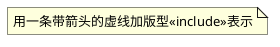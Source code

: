 @startuml
/'
包含关系 : 是用一条带箭头的虚线加版型<<include>>表示
    它特别用于用例模型，说明在执行基本用例的用例实例过程中插入的行为段
    包含用例总是的等待有抽象性质的，基本用例可控制与包含用例的关系，并
    可依赖于执行包含用例所得的结果，但基本用例和包含用例都不能访问对方的属性
    从这种意义上讲，包含用例是被封装的，它代表可在各种不同的基本用例中复用的行为
    1.从基本用例中分解出这样的行为:它对于了解基本用例的主要目的并不是必需的，
    只有它的结果才比较重要
    2.分解出两个或者更多用例所共有的行为

'/
note "用一条带箭头的虚线加版型<<include>>表示" as N
@enduml